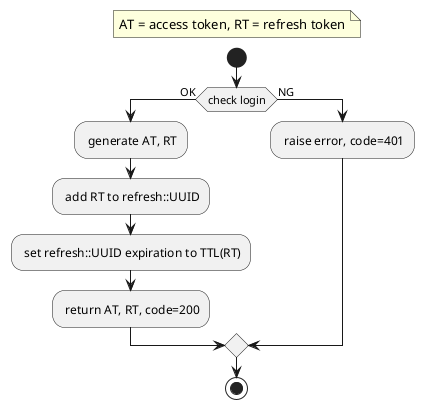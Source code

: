 @startuml 01_login

floating note: AT = access token, RT = refresh token

start
if (check login) then (OK)
    : generate AT, RT;
    : add RT to refresh::UUID;
    : set refresh::UUID expiration to TTL(RT);
    : return AT, RT, code=200;
else (NG)
    : raise error, code=401;
endif
stop

@enduml
